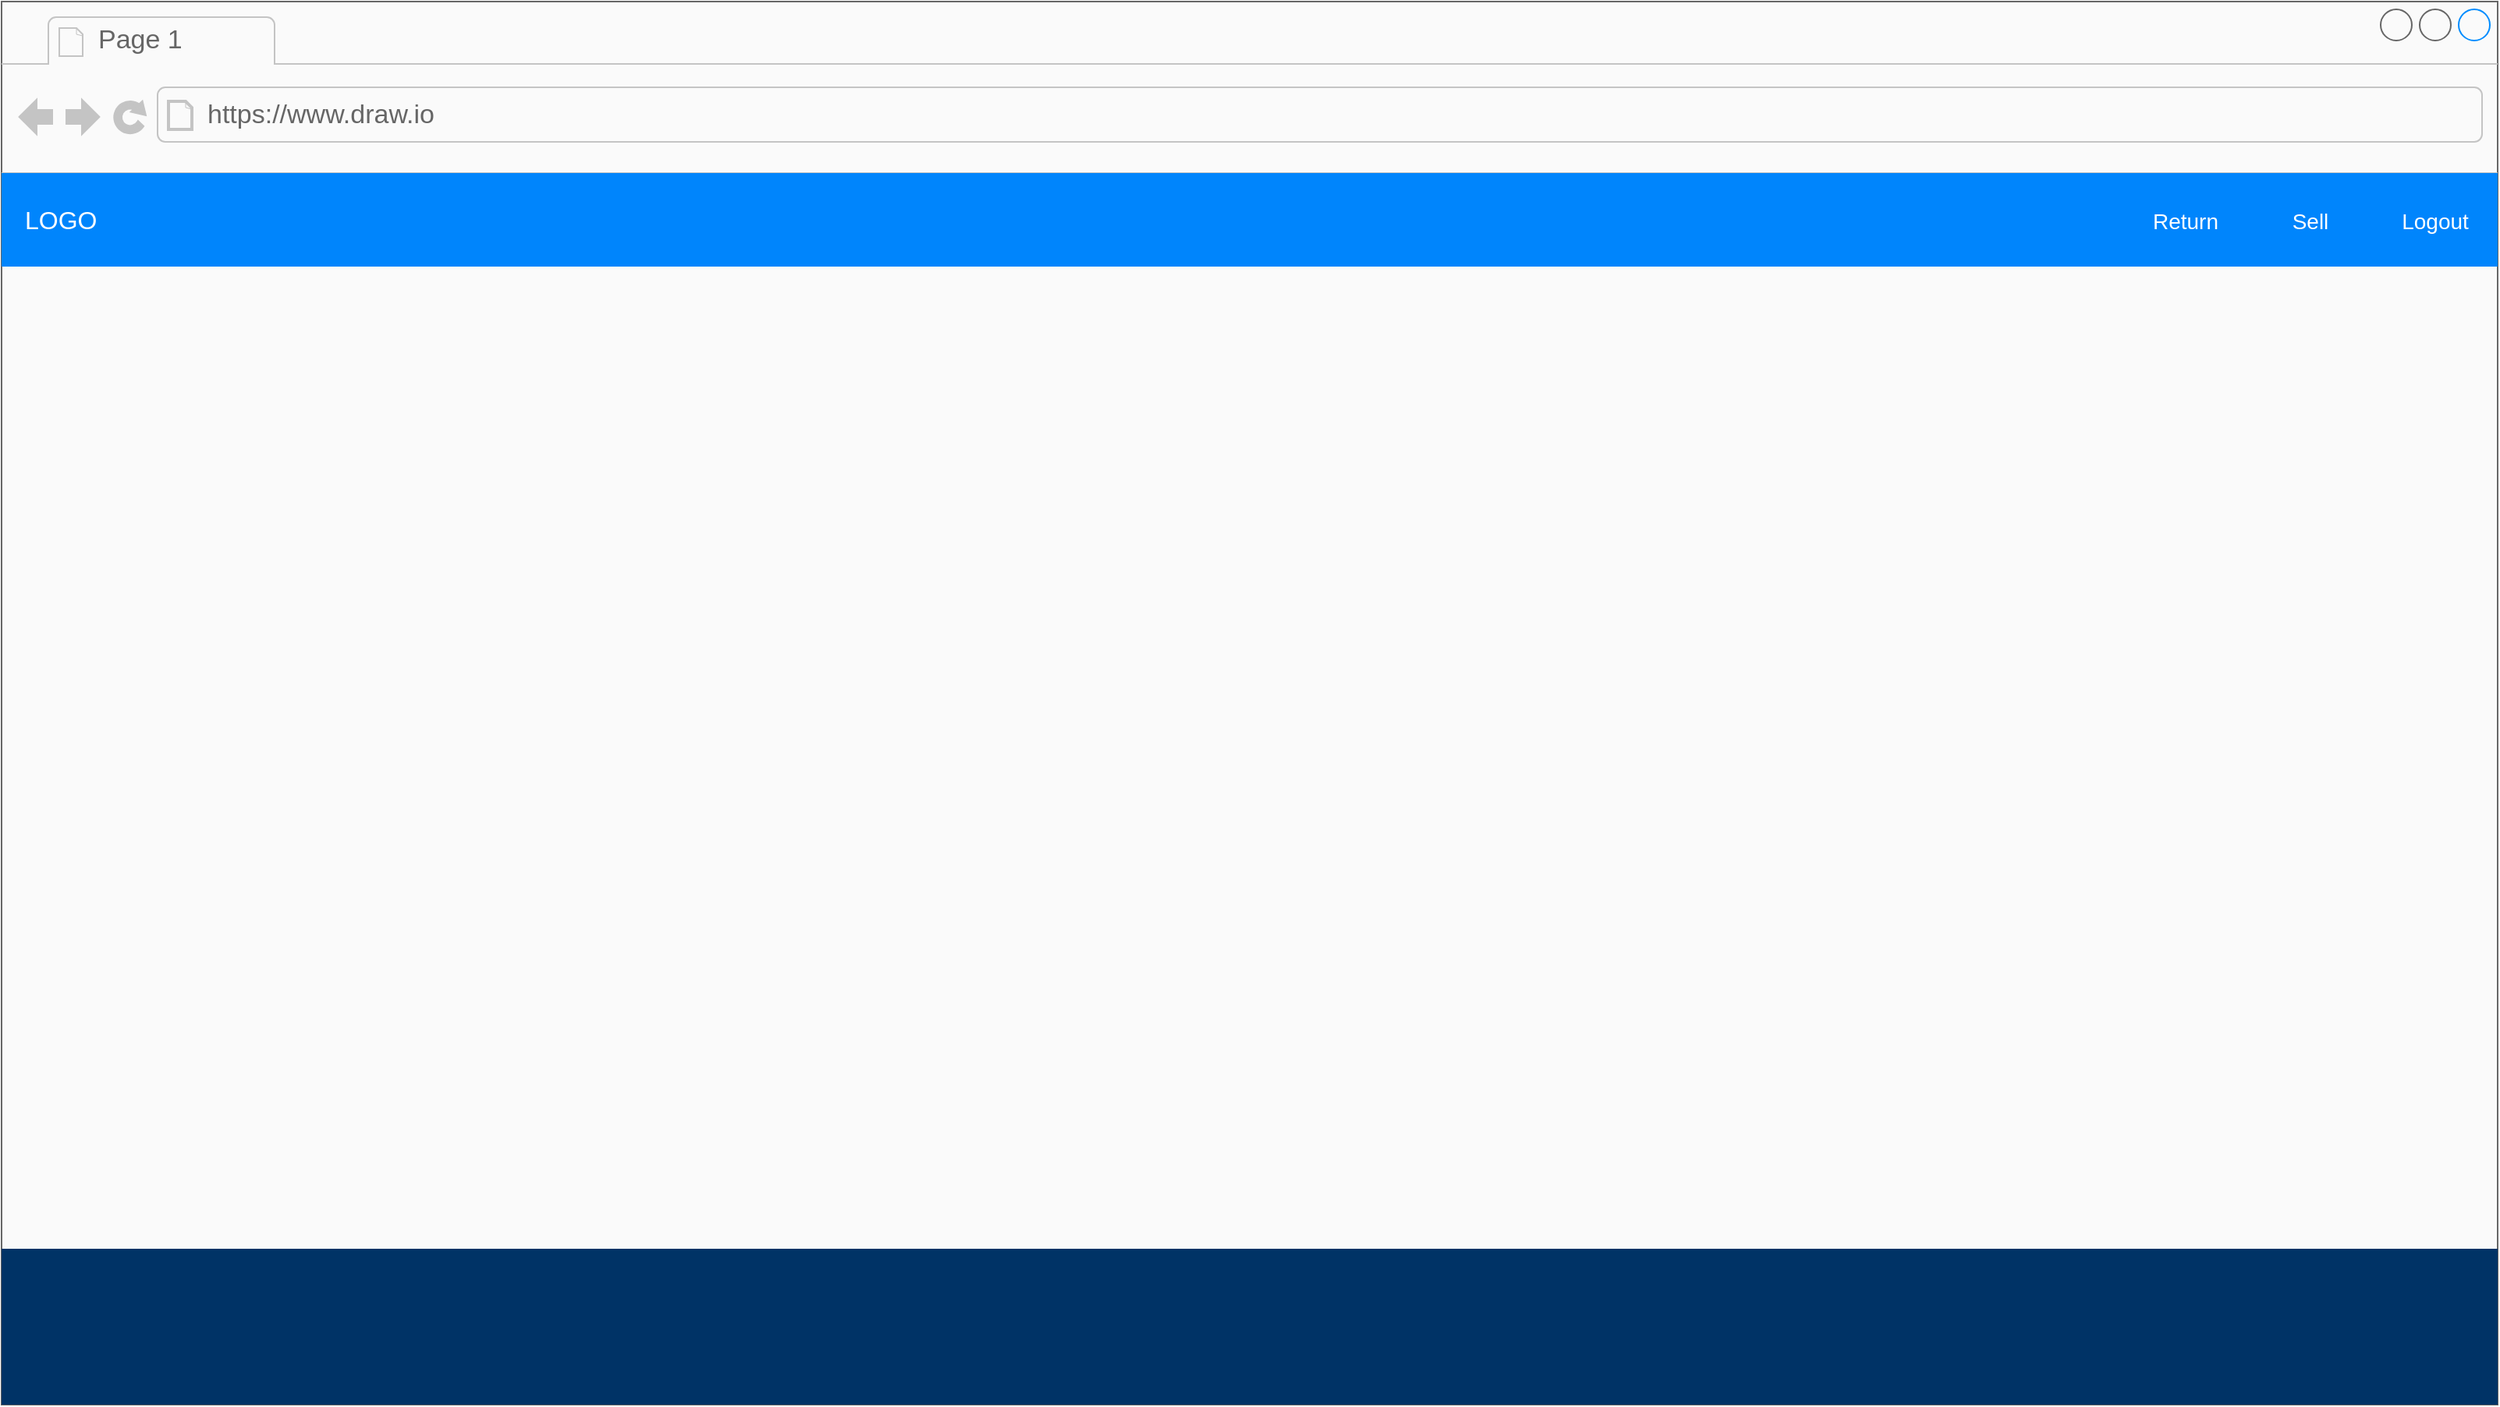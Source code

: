 <mxfile version="20.5.1" type="device" pages="3"><diagram id="HDPy76Pv8gwuvtREfP0e" name="Cashier Template"><mxGraphModel dx="1887" dy="1053" grid="1" gridSize="10" guides="1" tooltips="1" connect="1" arrows="1" fold="1" page="1" pageScale="1" pageWidth="1600" pageHeight="900" math="0" shadow="0"><root><mxCell id="0"/><mxCell id="1" parent="0"/><mxCell id="Ex2UwP3WLl8KILSre8kK-1" value="" style="strokeWidth=1;shadow=0;dashed=0;align=center;html=1;shape=mxgraph.mockup.containers.browserWindow;rSize=0;strokeColor=#666666;strokeColor2=#008cff;strokeColor3=#c4c4c4;mainText=,;recursiveResize=0;movable=0;resizable=0;rotatable=0;deletable=0;editable=0;connectable=0;fillColor=#FAFAFA;" vertex="1" parent="1"><mxGeometry width="1600" height="900" as="geometry"/></mxCell><mxCell id="Ex2UwP3WLl8KILSre8kK-2" value="Page 1" style="strokeWidth=1;shadow=0;dashed=0;align=center;html=1;shape=mxgraph.mockup.containers.anchor;fontSize=17;fontColor=#666666;align=left;movable=0;resizable=0;rotatable=0;deletable=0;editable=0;connectable=0;" vertex="1" parent="Ex2UwP3WLl8KILSre8kK-1"><mxGeometry x="60" y="12" width="110" height="26" as="geometry"/></mxCell><mxCell id="Ex2UwP3WLl8KILSre8kK-3" value="https://www.draw.io" style="strokeWidth=1;shadow=0;dashed=0;align=center;html=1;shape=mxgraph.mockup.containers.anchor;rSize=0;fontSize=17;fontColor=#666666;align=left;movable=0;resizable=0;rotatable=0;deletable=0;editable=0;connectable=0;" vertex="1" parent="Ex2UwP3WLl8KILSre8kK-1"><mxGeometry x="130" y="60" width="250" height="26" as="geometry"/></mxCell><mxCell id="Ex2UwP3WLl8KILSre8kK-4" value="LOGO" style="html=1;shadow=0;dashed=0;fillColor=#0085FC;strokeColor=none;fontSize=16;fontColor=#ffffff;align=left;spacing=15;movable=0;resizable=0;rotatable=0;deletable=0;editable=0;connectable=0;" vertex="1" parent="Ex2UwP3WLl8KILSre8kK-1"><mxGeometry y="110" width="1600" height="60" as="geometry"/></mxCell><mxCell id="Ex2UwP3WLl8KILSre8kK-5" value="Sell" style="fillColor=none;strokeColor=none;fontSize=14;fontColor=#FFFFFF;align=center;spacingRight=0;movable=0;resizable=0;rotatable=0;deletable=0;editable=0;connectable=0;" vertex="1" parent="Ex2UwP3WLl8KILSre8kK-4"><mxGeometry width="80" height="40" relative="1" as="geometry"><mxPoint x="1440" y="10" as="offset"/></mxGeometry></mxCell><mxCell id="Ex2UwP3WLl8KILSre8kK-6" value="Logout" style="fillColor=none;strokeColor=none;fontSize=14;fontColor=#FFFFFF;align=center;movable=0;resizable=0;rotatable=0;deletable=0;editable=0;connectable=0;" vertex="1" parent="Ex2UwP3WLl8KILSre8kK-4"><mxGeometry width="80" height="40" relative="1" as="geometry"><mxPoint x="1520" y="10" as="offset"/></mxGeometry></mxCell><mxCell id="Ex2UwP3WLl8KILSre8kK-7" value="Return" style="fillColor=none;strokeColor=none;fontSize=14;fontColor=#FFFFFF;align=center;spacingRight=0;movable=0;resizable=0;rotatable=0;deletable=0;editable=0;connectable=0;" vertex="1" parent="Ex2UwP3WLl8KILSre8kK-4"><mxGeometry x="1360" y="10" width="80" height="40" as="geometry"/></mxCell><mxCell id="Ex2UwP3WLl8KILSre8kK-8" value="" style="rounded=0;whiteSpace=wrap;html=1;fontColor=#FFFFFF;strokeColor=none;fillColor=#003366;movable=0;resizable=0;rotatable=0;deletable=0;editable=0;connectable=0;" vertex="1" parent="Ex2UwP3WLl8KILSre8kK-1"><mxGeometry y="800" width="1600" height="100" as="geometry"/></mxCell></root></mxGraphModel></diagram><diagram id="DYTZZJJ6TH0uyyu9hcXq" name="Sell"><mxGraphModel dx="2076" dy="1158" grid="1" gridSize="10" guides="1" tooltips="1" connect="1" arrows="1" fold="1" page="1" pageScale="1" pageWidth="1600" pageHeight="900" math="0" shadow="0"><root><mxCell id="0"/><mxCell id="1" parent="0"/><mxCell id="xLBybTwsqt_-duyiOA98-1" value="" style="strokeWidth=1;shadow=0;dashed=0;align=center;html=1;shape=mxgraph.mockup.containers.browserWindow;rSize=0;strokeColor=#666666;strokeColor2=#008cff;strokeColor3=#c4c4c4;mainText=,;recursiveResize=0;movable=0;resizable=0;rotatable=0;deletable=0;editable=0;connectable=0;fillColor=#FAFAFA;" vertex="1" parent="1"><mxGeometry width="1600" height="900" as="geometry"/></mxCell><mxCell id="xLBybTwsqt_-duyiOA98-2" value="Page 1" style="strokeWidth=1;shadow=0;dashed=0;align=center;html=1;shape=mxgraph.mockup.containers.anchor;fontSize=17;fontColor=#666666;align=left;movable=0;resizable=0;rotatable=0;deletable=0;editable=0;connectable=0;" vertex="1" parent="xLBybTwsqt_-duyiOA98-1"><mxGeometry x="60" y="12" width="110" height="26" as="geometry"/></mxCell><mxCell id="xLBybTwsqt_-duyiOA98-3" value="https://www.draw.io" style="strokeWidth=1;shadow=0;dashed=0;align=center;html=1;shape=mxgraph.mockup.containers.anchor;rSize=0;fontSize=17;fontColor=#666666;align=left;movable=0;resizable=0;rotatable=0;deletable=0;editable=0;connectable=0;" vertex="1" parent="xLBybTwsqt_-duyiOA98-1"><mxGeometry x="130" y="60" width="250" height="26" as="geometry"/></mxCell><mxCell id="xLBybTwsqt_-duyiOA98-4" value="LOGO" style="html=1;shadow=0;dashed=0;fillColor=#0085FC;strokeColor=none;fontSize=16;fontColor=#ffffff;align=left;spacing=15;movable=0;resizable=0;rotatable=0;deletable=0;editable=0;connectable=0;" vertex="1" parent="xLBybTwsqt_-duyiOA98-1"><mxGeometry y="110" width="1600" height="60" as="geometry"/></mxCell><mxCell id="xLBybTwsqt_-duyiOA98-5" value="Sell" style="fillColor=none;strokeColor=none;fontSize=14;fontColor=#FFFFFF;align=center;spacingRight=0;movable=0;resizable=0;rotatable=0;deletable=0;editable=0;connectable=0;" vertex="1" parent="xLBybTwsqt_-duyiOA98-4"><mxGeometry width="80" height="40" relative="1" as="geometry"><mxPoint x="1440" y="10" as="offset"/></mxGeometry></mxCell><mxCell id="xLBybTwsqt_-duyiOA98-6" value="Logout" style="fillColor=none;strokeColor=none;fontSize=14;fontColor=#FFFFFF;align=center;movable=0;resizable=0;rotatable=0;deletable=0;editable=0;connectable=0;" vertex="1" parent="xLBybTwsqt_-duyiOA98-4"><mxGeometry width="80" height="40" relative="1" as="geometry"><mxPoint x="1520" y="10" as="offset"/></mxGeometry></mxCell><mxCell id="xLBybTwsqt_-duyiOA98-7" value="Return" style="fillColor=none;strokeColor=none;fontSize=14;fontColor=#FFFFFF;align=center;spacingRight=0;movable=0;resizable=0;rotatable=0;deletable=0;editable=0;connectable=0;" vertex="1" parent="xLBybTwsqt_-duyiOA98-4"><mxGeometry x="1360" y="10" width="80" height="40" as="geometry"/></mxCell><mxCell id="xLBybTwsqt_-duyiOA98-8" value="" style="rounded=0;whiteSpace=wrap;html=1;fontColor=#FFFFFF;strokeColor=none;fillColor=#003366;movable=0;resizable=0;rotatable=0;deletable=0;editable=0;connectable=0;" vertex="1" parent="xLBybTwsqt_-duyiOA98-1"><mxGeometry y="800" width="1600" height="100" as="geometry"/></mxCell><mxCell id="xLBybTwsqt_-duyiOA98-9" value="" style="rounded=0;whiteSpace=wrap;html=1;strokeColor=#003366;fontSize=17;fontColor=#001933;fillColor=#F5FFFF;" vertex="1" parent="1"><mxGeometry x="193" y="170" width="1215" height="630" as="geometry"/></mxCell><mxCell id="xLBybTwsqt_-duyiOA98-10" value="&lt;b&gt;&lt;font style=&quot;font-size: 20px&quot;&gt;Card title&lt;/font&gt;&lt;/b&gt;&lt;br style=&quot;font-size: 14px&quot;&gt;&lt;br style=&quot;font-size: 14px&quot;&gt;Some quick example text to build on the card title and make up the bulk of the card's content." style="html=1;shadow=0;dashed=0;shape=mxgraph.bootstrap.rrect;rSize=5;strokeColor=#DFDFDF;html=1;whiteSpace=wrap;fillColor=#ffffff;fontColor=#000000;verticalAlign=bottom;align=left;spacing=20;spacingBottom=50;fontSize=14;" vertex="1" parent="1"><mxGeometry x="230" y="430" width="250" height="350" as="geometry"/></mxCell><mxCell id="xLBybTwsqt_-duyiOA98-11" value="Image cap" style="html=1;shadow=0;dashed=0;shape=mxgraph.bootstrap.topButton;rSize=5;perimeter=none;whiteSpace=wrap;fillColor=#868E96;strokeColor=#DFDFDF;fontColor=#DEE2E6;resizeWidth=1;fontSize=18;" vertex="1" parent="xLBybTwsqt_-duyiOA98-10"><mxGeometry width="250" height="180" relative="1" as="geometry"/></mxCell><mxCell id="xLBybTwsqt_-duyiOA98-12" value="Add To Cart" style="html=1;shadow=0;dashed=0;shape=mxgraph.bootstrap.rrect;rSize=5;perimeter=none;whiteSpace=wrap;fillColor=#0085FC;strokeColor=none;fontColor=#ffffff;resizeWidth=1;fontSize=14;" vertex="1" parent="xLBybTwsqt_-duyiOA98-10"><mxGeometry y="1" width="120" height="40" relative="1" as="geometry"><mxPoint x="20" y="-60" as="offset"/></mxGeometry></mxCell><mxCell id="xLBybTwsqt_-duyiOA98-13" value="&lt;b&gt;&lt;font style=&quot;font-size: 20px&quot;&gt;Card title&lt;/font&gt;&lt;/b&gt;&lt;br style=&quot;font-size: 14px&quot;&gt;&lt;br style=&quot;font-size: 14px&quot;&gt;Some quick example text to build on the card title and make up the bulk of the card's content." style="html=1;shadow=0;dashed=0;shape=mxgraph.bootstrap.rrect;rSize=5;strokeColor=#DFDFDF;html=1;whiteSpace=wrap;fillColor=#ffffff;fontColor=#000000;verticalAlign=bottom;align=left;spacing=20;spacingBottom=50;fontSize=14;" vertex="1" parent="1"><mxGeometry x="530" y="430" width="250" height="350" as="geometry"/></mxCell><mxCell id="xLBybTwsqt_-duyiOA98-14" value="Image cap" style="html=1;shadow=0;dashed=0;shape=mxgraph.bootstrap.topButton;rSize=5;perimeter=none;whiteSpace=wrap;fillColor=#868E96;strokeColor=#DFDFDF;fontColor=#DEE2E6;resizeWidth=1;fontSize=18;" vertex="1" parent="xLBybTwsqt_-duyiOA98-13"><mxGeometry width="250" height="180" relative="1" as="geometry"/></mxCell><mxCell id="xLBybTwsqt_-duyiOA98-15" value="Add To Cart" style="html=1;shadow=0;dashed=0;shape=mxgraph.bootstrap.rrect;rSize=5;perimeter=none;whiteSpace=wrap;fillColor=#0085FC;strokeColor=none;fontColor=#ffffff;resizeWidth=1;fontSize=14;" vertex="1" parent="xLBybTwsqt_-duyiOA98-13"><mxGeometry y="1" width="120" height="40" relative="1" as="geometry"><mxPoint x="20" y="-60" as="offset"/></mxGeometry></mxCell><mxCell id="xLBybTwsqt_-duyiOA98-16" value="&lt;b&gt;&lt;font style=&quot;font-size: 20px&quot;&gt;Card title&lt;/font&gt;&lt;/b&gt;&lt;br style=&quot;font-size: 14px&quot;&gt;&lt;br style=&quot;font-size: 14px&quot;&gt;Some quick example text to build on the card title and make up the bulk of the card's content." style="html=1;shadow=0;dashed=0;shape=mxgraph.bootstrap.rrect;rSize=5;strokeColor=#DFDFDF;html=1;whiteSpace=wrap;fillColor=#ffffff;fontColor=#000000;verticalAlign=bottom;align=left;spacing=20;spacingBottom=50;fontSize=14;" vertex="1" parent="1"><mxGeometry x="820" y="430" width="250" height="350" as="geometry"/></mxCell><mxCell id="xLBybTwsqt_-duyiOA98-17" value="Image cap" style="html=1;shadow=0;dashed=0;shape=mxgraph.bootstrap.topButton;rSize=5;perimeter=none;whiteSpace=wrap;fillColor=#868E96;strokeColor=#DFDFDF;fontColor=#DEE2E6;resizeWidth=1;fontSize=18;" vertex="1" parent="xLBybTwsqt_-duyiOA98-16"><mxGeometry width="250" height="180" relative="1" as="geometry"/></mxCell><mxCell id="xLBybTwsqt_-duyiOA98-18" value="Add To Car" style="html=1;shadow=0;dashed=0;shape=mxgraph.bootstrap.rrect;rSize=5;perimeter=none;whiteSpace=wrap;fillColor=#0085FC;strokeColor=none;fontColor=#ffffff;resizeWidth=1;fontSize=14;" vertex="1" parent="xLBybTwsqt_-duyiOA98-16"><mxGeometry y="1" width="120" height="40" relative="1" as="geometry"><mxPoint x="20" y="-60" as="offset"/></mxGeometry></mxCell><mxCell id="xLBybTwsqt_-duyiOA98-19" value="&lt;b&gt;&lt;font style=&quot;font-size: 20px&quot;&gt;Card title&lt;/font&gt;&lt;/b&gt;&lt;br style=&quot;font-size: 14px&quot;&gt;&lt;br style=&quot;font-size: 14px&quot;&gt;Some quick example text to build on the card title and make up the bulk of the card's content." style="html=1;shadow=0;dashed=0;shape=mxgraph.bootstrap.rrect;rSize=5;strokeColor=#DFDFDF;html=1;whiteSpace=wrap;fillColor=#ffffff;fontColor=#000000;verticalAlign=bottom;align=left;spacing=20;spacingBottom=50;fontSize=14;" vertex="1" parent="1"><mxGeometry x="1120" y="430" width="250" height="350" as="geometry"/></mxCell><mxCell id="xLBybTwsqt_-duyiOA98-20" value="Image cap" style="html=1;shadow=0;dashed=0;shape=mxgraph.bootstrap.topButton;rSize=5;perimeter=none;whiteSpace=wrap;fillColor=#868E96;strokeColor=#DFDFDF;fontColor=#DEE2E6;resizeWidth=1;fontSize=18;" vertex="1" parent="xLBybTwsqt_-duyiOA98-19"><mxGeometry width="250" height="180" relative="1" as="geometry"/></mxCell><mxCell id="xLBybTwsqt_-duyiOA98-21" value="Add To Cart" style="html=1;shadow=0;dashed=0;shape=mxgraph.bootstrap.rrect;rSize=5;perimeter=none;whiteSpace=wrap;fillColor=#0085FC;strokeColor=none;fontColor=#ffffff;resizeWidth=1;fontSize=14;" vertex="1" parent="xLBybTwsqt_-duyiOA98-19"><mxGeometry y="1" width="120" height="40" relative="1" as="geometry"><mxPoint x="20" y="-60" as="offset"/></mxGeometry></mxCell><mxCell id="xLBybTwsqt_-duyiOA98-22" value="" style="verticalLabelPosition=bottom;shadow=0;dashed=0;align=center;html=1;verticalAlign=top;strokeWidth=1;shape=mxgraph.mockup.navigation.scrollBar;strokeColor=#999999;barPos=100;fillColor2=#99ddff;strokeColor2=none;direction=north;fontSize=17;fontColor=#001933;fillColor=#F5FFFF;" vertex="1" parent="1"><mxGeometry x="1580" y="170" width="20" height="620" as="geometry"/></mxCell><mxCell id="xLBybTwsqt_-duyiOA98-23" value="" style="group" vertex="1" connectable="0" parent="1"><mxGeometry x="230" y="200" width="420" height="200" as="geometry"/></mxCell><mxCell id="xLBybTwsqt_-duyiOA98-24" value="Search" style="html=1;shadow=0;dashed=0;shape=mxgraph.bootstrap.rrect;rSize=5;strokeColor=none;strokeWidth=1;fillColor=#33A64C;fontColor=#FFFFFF;whiteSpace=wrap;align=center;verticalAlign=middle;spacingLeft=0;fontStyle=0;fontSize=16;spacing=5;" vertex="1" parent="xLBybTwsqt_-duyiOA98-23"><mxGeometry y="160" width="150" height="40" as="geometry"/></mxCell><mxCell id="xLBybTwsqt_-duyiOA98-25" value="Select Category" style="strokeWidth=1;shadow=0;dashed=0;align=center;html=1;shape=mxgraph.mockup.forms.comboBox;strokeColor=#999999;fillColor=#ddeeff;align=left;fillColor2=#aaddff;mainText=;fontColor=#666666;fontSize=17;spacingLeft=3;" vertex="1" parent="xLBybTwsqt_-duyiOA98-23"><mxGeometry y="30" width="420" height="30" as="geometry"/></mxCell><mxCell id="xLBybTwsqt_-duyiOA98-26" value="Category" style="text;html=1;strokeColor=none;fillColor=none;align=left;verticalAlign=middle;whiteSpace=wrap;rounded=0;fontSize=17;fontColor=#001933;" vertex="1" parent="xLBybTwsqt_-duyiOA98-23"><mxGeometry width="420" height="30" as="geometry"/></mxCell><mxCell id="xLBybTwsqt_-duyiOA98-27" value="Product Id" style="text;html=1;strokeColor=none;fillColor=none;align=left;verticalAlign=middle;whiteSpace=wrap;rounded=0;fontSize=17;fontColor=#001933;" vertex="1" parent="xLBybTwsqt_-duyiOA98-23"><mxGeometry y="70" width="420" height="30" as="geometry"/></mxCell><mxCell id="xLBybTwsqt_-duyiOA98-28" value="Product Id" style="strokeWidth=1;shadow=0;dashed=0;align=center;html=1;shape=mxgraph.mockup.text.textBox;fontColor=#666666;align=left;fontSize=17;spacingLeft=4;spacingTop=-3;strokeColor=#666666;mainText=;fillColor=#F5FFFF;" vertex="1" parent="xLBybTwsqt_-duyiOA98-23"><mxGeometry y="100" width="420" height="30" as="geometry"/></mxCell></root></mxGraphModel></diagram><diagram id="ygem6GxNP9rkGXrKlu3C" name="Return"><mxGraphModel dx="2076" dy="1158" grid="1" gridSize="10" guides="1" tooltips="1" connect="1" arrows="1" fold="1" page="1" pageScale="1" pageWidth="1600" pageHeight="900" math="0" shadow="0"><root><mxCell id="0"/><mxCell id="1" parent="0"/><mxCell id="WiVklB2u2kpcQy43T9KK-1" value="" style="strokeWidth=1;shadow=0;dashed=0;align=center;html=1;shape=mxgraph.mockup.containers.browserWindow;rSize=0;strokeColor=#666666;strokeColor2=#008cff;strokeColor3=#c4c4c4;mainText=,;recursiveResize=0;movable=0;resizable=0;rotatable=0;deletable=0;editable=0;connectable=0;fillColor=#FAFAFA;" vertex="1" parent="1"><mxGeometry width="1600" height="900" as="geometry"/></mxCell><mxCell id="WiVklB2u2kpcQy43T9KK-2" value="Page 1" style="strokeWidth=1;shadow=0;dashed=0;align=center;html=1;shape=mxgraph.mockup.containers.anchor;fontSize=17;fontColor=#666666;align=left;movable=0;resizable=0;rotatable=0;deletable=0;editable=0;connectable=0;" vertex="1" parent="WiVklB2u2kpcQy43T9KK-1"><mxGeometry x="60" y="12" width="110" height="26" as="geometry"/></mxCell><mxCell id="WiVklB2u2kpcQy43T9KK-3" value="https://www.draw.io" style="strokeWidth=1;shadow=0;dashed=0;align=center;html=1;shape=mxgraph.mockup.containers.anchor;rSize=0;fontSize=17;fontColor=#666666;align=left;movable=0;resizable=0;rotatable=0;deletable=0;editable=0;connectable=0;" vertex="1" parent="WiVklB2u2kpcQy43T9KK-1"><mxGeometry x="130" y="60" width="250" height="26" as="geometry"/></mxCell><mxCell id="WiVklB2u2kpcQy43T9KK-4" value="LOGO" style="html=1;shadow=0;dashed=0;fillColor=#0085FC;strokeColor=none;fontSize=16;fontColor=#ffffff;align=left;spacing=15;movable=0;resizable=0;rotatable=0;deletable=0;editable=0;connectable=0;" vertex="1" parent="WiVklB2u2kpcQy43T9KK-1"><mxGeometry y="110" width="1600" height="60" as="geometry"/></mxCell><mxCell id="WiVklB2u2kpcQy43T9KK-5" value="Sell" style="fillColor=none;strokeColor=none;fontSize=14;fontColor=#FFFFFF;align=center;spacingRight=0;movable=0;resizable=0;rotatable=0;deletable=0;editable=0;connectable=0;" vertex="1" parent="WiVklB2u2kpcQy43T9KK-4"><mxGeometry width="80" height="40" relative="1" as="geometry"><mxPoint x="1440" y="10" as="offset"/></mxGeometry></mxCell><mxCell id="WiVklB2u2kpcQy43T9KK-6" value="Logout" style="fillColor=none;strokeColor=none;fontSize=14;fontColor=#FFFFFF;align=center;movable=0;resizable=0;rotatable=0;deletable=0;editable=0;connectable=0;" vertex="1" parent="WiVklB2u2kpcQy43T9KK-4"><mxGeometry width="80" height="40" relative="1" as="geometry"><mxPoint x="1520" y="10" as="offset"/></mxGeometry></mxCell><mxCell id="WiVklB2u2kpcQy43T9KK-7" value="Return" style="fillColor=none;strokeColor=none;fontSize=14;fontColor=#FFFFFF;align=center;spacingRight=0;movable=0;resizable=0;rotatable=0;deletable=0;editable=0;connectable=0;" vertex="1" parent="WiVklB2u2kpcQy43T9KK-4"><mxGeometry x="1360" y="10" width="80" height="40" as="geometry"/></mxCell><mxCell id="WiVklB2u2kpcQy43T9KK-8" value="" style="rounded=0;whiteSpace=wrap;html=1;fontColor=#FFFFFF;strokeColor=none;fillColor=#003366;movable=0;resizable=0;rotatable=0;deletable=0;editable=0;connectable=0;" vertex="1" parent="WiVklB2u2kpcQy43T9KK-1"><mxGeometry y="800" width="1600" height="100" as="geometry"/></mxCell><mxCell id="WiVklB2u2kpcQy43T9KK-9" value="" style="rounded=0;whiteSpace=wrap;html=1;strokeColor=#003366;fontSize=17;fontColor=#001933;fillColor=#F5FFFF;" vertex="1" parent="1"><mxGeometry x="193" y="170" width="1215" height="630" as="geometry"/></mxCell><mxCell id="WiVklB2u2kpcQy43T9KK-10" value="&lt;b&gt;&lt;font style=&quot;font-size: 20px&quot;&gt;Card title&lt;/font&gt;&lt;/b&gt;&lt;br style=&quot;font-size: 14px&quot;&gt;&lt;br style=&quot;font-size: 14px&quot;&gt;Some quick example text to build on the card title and make up the bulk of the card's content." style="html=1;shadow=0;dashed=0;shape=mxgraph.bootstrap.rrect;rSize=5;strokeColor=#DFDFDF;html=1;whiteSpace=wrap;fillColor=#ffffff;fontColor=#000000;verticalAlign=bottom;align=left;spacing=20;spacingBottom=50;fontSize=14;" vertex="1" parent="1"><mxGeometry x="230" y="430" width="250" height="350" as="geometry"/></mxCell><mxCell id="WiVklB2u2kpcQy43T9KK-11" value="Image cap" style="html=1;shadow=0;dashed=0;shape=mxgraph.bootstrap.topButton;rSize=5;perimeter=none;whiteSpace=wrap;fillColor=#868E96;strokeColor=#DFDFDF;fontColor=#DEE2E6;resizeWidth=1;fontSize=18;" vertex="1" parent="WiVklB2u2kpcQy43T9KK-10"><mxGeometry width="250" height="180" relative="1" as="geometry"/></mxCell><mxCell id="WiVklB2u2kpcQy43T9KK-12" value="Return" style="html=1;shadow=0;dashed=0;shape=mxgraph.bootstrap.rrect;rSize=5;perimeter=none;whiteSpace=wrap;fillColor=#0085FC;strokeColor=none;fontColor=#ffffff;resizeWidth=1;fontSize=14;" vertex="1" parent="WiVklB2u2kpcQy43T9KK-10"><mxGeometry y="1" width="120" height="40" relative="1" as="geometry"><mxPoint x="20" y="-60" as="offset"/></mxGeometry></mxCell><mxCell id="WiVklB2u2kpcQy43T9KK-13" value="&lt;b&gt;&lt;font style=&quot;font-size: 20px&quot;&gt;Card title&lt;/font&gt;&lt;/b&gt;&lt;br style=&quot;font-size: 14px&quot;&gt;&lt;br style=&quot;font-size: 14px&quot;&gt;Some quick example text to build on the card title and make up the bulk of the card's content." style="html=1;shadow=0;dashed=0;shape=mxgraph.bootstrap.rrect;rSize=5;strokeColor=#DFDFDF;html=1;whiteSpace=wrap;fillColor=#ffffff;fontColor=#000000;verticalAlign=bottom;align=left;spacing=20;spacingBottom=50;fontSize=14;" vertex="1" parent="1"><mxGeometry x="530" y="430" width="250" height="350" as="geometry"/></mxCell><mxCell id="WiVklB2u2kpcQy43T9KK-14" value="Image cap" style="html=1;shadow=0;dashed=0;shape=mxgraph.bootstrap.topButton;rSize=5;perimeter=none;whiteSpace=wrap;fillColor=#868E96;strokeColor=#DFDFDF;fontColor=#DEE2E6;resizeWidth=1;fontSize=18;" vertex="1" parent="WiVklB2u2kpcQy43T9KK-13"><mxGeometry width="250" height="180" relative="1" as="geometry"/></mxCell><mxCell id="WiVklB2u2kpcQy43T9KK-15" value="Return" style="html=1;shadow=0;dashed=0;shape=mxgraph.bootstrap.rrect;rSize=5;perimeter=none;whiteSpace=wrap;fillColor=#0085FC;strokeColor=none;fontColor=#ffffff;resizeWidth=1;fontSize=14;" vertex="1" parent="WiVklB2u2kpcQy43T9KK-13"><mxGeometry y="1" width="120" height="40" relative="1" as="geometry"><mxPoint x="20" y="-60" as="offset"/></mxGeometry></mxCell><mxCell id="WiVklB2u2kpcQy43T9KK-16" value="&lt;b&gt;&lt;font style=&quot;font-size: 20px&quot;&gt;Card title&lt;/font&gt;&lt;/b&gt;&lt;br style=&quot;font-size: 14px&quot;&gt;&lt;br style=&quot;font-size: 14px&quot;&gt;Some quick example text to build on the card title and make up the bulk of the card's content." style="html=1;shadow=0;dashed=0;shape=mxgraph.bootstrap.rrect;rSize=5;strokeColor=#DFDFDF;html=1;whiteSpace=wrap;fillColor=#ffffff;fontColor=#000000;verticalAlign=bottom;align=left;spacing=20;spacingBottom=50;fontSize=14;" vertex="1" parent="1"><mxGeometry x="820" y="430" width="250" height="350" as="geometry"/></mxCell><mxCell id="WiVklB2u2kpcQy43T9KK-17" value="Image cap" style="html=1;shadow=0;dashed=0;shape=mxgraph.bootstrap.topButton;rSize=5;perimeter=none;whiteSpace=wrap;fillColor=#868E96;strokeColor=#DFDFDF;fontColor=#DEE2E6;resizeWidth=1;fontSize=18;" vertex="1" parent="WiVklB2u2kpcQy43T9KK-16"><mxGeometry width="250" height="180" relative="1" as="geometry"/></mxCell><mxCell id="WiVklB2u2kpcQy43T9KK-18" value="Return" style="html=1;shadow=0;dashed=0;shape=mxgraph.bootstrap.rrect;rSize=5;perimeter=none;whiteSpace=wrap;fillColor=#0085FC;strokeColor=none;fontColor=#ffffff;resizeWidth=1;fontSize=14;" vertex="1" parent="WiVklB2u2kpcQy43T9KK-16"><mxGeometry y="1" width="120" height="40" relative="1" as="geometry"><mxPoint x="20" y="-60" as="offset"/></mxGeometry></mxCell><mxCell id="WiVklB2u2kpcQy43T9KK-19" value="&lt;b&gt;&lt;font style=&quot;font-size: 20px&quot;&gt;Card title&lt;/font&gt;&lt;/b&gt;&lt;br style=&quot;font-size: 14px&quot;&gt;&lt;br style=&quot;font-size: 14px&quot;&gt;Some quick example text to build on the card title and make up the bulk of the card's content." style="html=1;shadow=0;dashed=0;shape=mxgraph.bootstrap.rrect;rSize=5;strokeColor=#DFDFDF;html=1;whiteSpace=wrap;fillColor=#ffffff;fontColor=#000000;verticalAlign=bottom;align=left;spacing=20;spacingBottom=50;fontSize=14;" vertex="1" parent="1"><mxGeometry x="1120" y="430" width="250" height="350" as="geometry"/></mxCell><mxCell id="WiVklB2u2kpcQy43T9KK-20" value="Image cap" style="html=1;shadow=0;dashed=0;shape=mxgraph.bootstrap.topButton;rSize=5;perimeter=none;whiteSpace=wrap;fillColor=#868E96;strokeColor=#DFDFDF;fontColor=#DEE2E6;resizeWidth=1;fontSize=18;" vertex="1" parent="WiVklB2u2kpcQy43T9KK-19"><mxGeometry width="250" height="180" relative="1" as="geometry"/></mxCell><mxCell id="WiVklB2u2kpcQy43T9KK-21" value="Return" style="html=1;shadow=0;dashed=0;shape=mxgraph.bootstrap.rrect;rSize=5;perimeter=none;whiteSpace=wrap;fillColor=#0085FC;strokeColor=none;fontColor=#ffffff;resizeWidth=1;fontSize=14;" vertex="1" parent="WiVklB2u2kpcQy43T9KK-19"><mxGeometry y="1" width="120" height="40" relative="1" as="geometry"><mxPoint x="20" y="-60" as="offset"/></mxGeometry></mxCell><mxCell id="WiVklB2u2kpcQy43T9KK-22" value="" style="verticalLabelPosition=bottom;shadow=0;dashed=0;align=center;html=1;verticalAlign=top;strokeWidth=1;shape=mxgraph.mockup.navigation.scrollBar;strokeColor=#999999;barPos=100;fillColor2=#99ddff;strokeColor2=none;direction=north;fontSize=17;fontColor=#001933;fillColor=#F5FFFF;" vertex="1" parent="1"><mxGeometry x="1580" y="170" width="20" height="620" as="geometry"/></mxCell><mxCell id="WiVklB2u2kpcQy43T9KK-23" value="" style="group" vertex="1" connectable="0" parent="1"><mxGeometry x="230" y="200" width="420" height="200" as="geometry"/></mxCell><mxCell id="WiVklB2u2kpcQy43T9KK-24" value="Search" style="html=1;shadow=0;dashed=0;shape=mxgraph.bootstrap.rrect;rSize=5;strokeColor=none;strokeWidth=1;fillColor=#33A64C;fontColor=#FFFFFF;whiteSpace=wrap;align=center;verticalAlign=middle;spacingLeft=0;fontStyle=0;fontSize=16;spacing=5;" vertex="1" parent="WiVklB2u2kpcQy43T9KK-23"><mxGeometry y="160" width="150" height="40" as="geometry"/></mxCell><mxCell id="WiVklB2u2kpcQy43T9KK-25" value="Select Category" style="strokeWidth=1;shadow=0;dashed=0;align=center;html=1;shape=mxgraph.mockup.forms.comboBox;strokeColor=#999999;fillColor=#ddeeff;align=left;fillColor2=#aaddff;mainText=;fontColor=#666666;fontSize=17;spacingLeft=3;" vertex="1" parent="WiVklB2u2kpcQy43T9KK-23"><mxGeometry y="30" width="420" height="30" as="geometry"/></mxCell><mxCell id="WiVklB2u2kpcQy43T9KK-26" value="Category" style="text;html=1;strokeColor=none;fillColor=none;align=left;verticalAlign=middle;whiteSpace=wrap;rounded=0;fontSize=17;fontColor=#001933;" vertex="1" parent="WiVklB2u2kpcQy43T9KK-23"><mxGeometry width="420" height="30" as="geometry"/></mxCell><mxCell id="WiVklB2u2kpcQy43T9KK-27" value="Product Id" style="text;html=1;strokeColor=none;fillColor=none;align=left;verticalAlign=middle;whiteSpace=wrap;rounded=0;fontSize=17;fontColor=#001933;" vertex="1" parent="WiVklB2u2kpcQy43T9KK-23"><mxGeometry y="70" width="420" height="30" as="geometry"/></mxCell><mxCell id="WiVklB2u2kpcQy43T9KK-28" value="Product Id" style="strokeWidth=1;shadow=0;dashed=0;align=center;html=1;shape=mxgraph.mockup.text.textBox;fontColor=#666666;align=left;fontSize=17;spacingLeft=4;spacingTop=-3;strokeColor=#666666;mainText=;fillColor=#F5FFFF;" vertex="1" parent="WiVklB2u2kpcQy43T9KK-23"><mxGeometry y="100" width="420" height="30" as="geometry"/></mxCell></root></mxGraphModel></diagram></mxfile>
